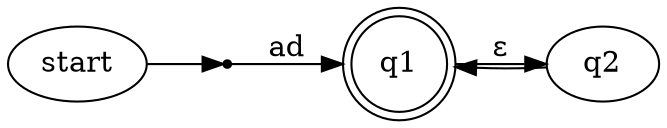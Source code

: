 digraph G {
  rankdir=LR;
  q0 [shape=point];
  start -> q0;
  q1 [shape=doublecircle];
  q0 -> q1 [label="ad"];
  q1 -> q2 [label="ε"];
  q2 -> q1;
}
